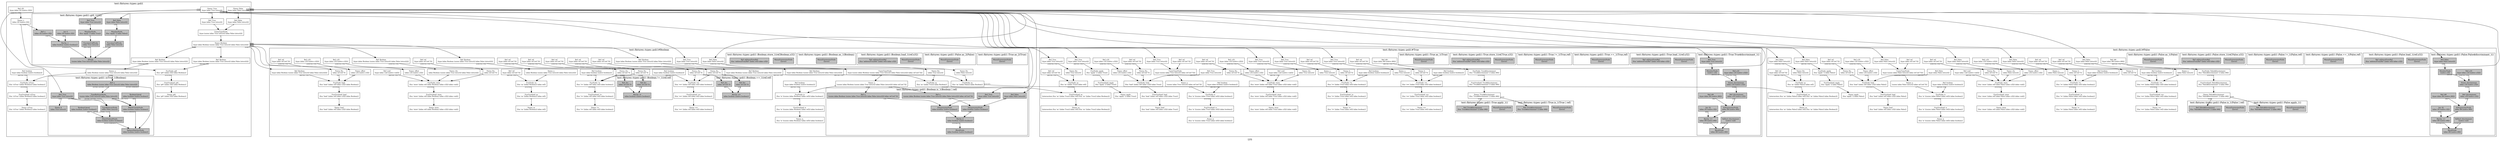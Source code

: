 digraph LYS {
  node [shape=box,fontsize=10];
  subgraph "cluster_test::fixtures::types::poli1" {
    1 [label="Name: True\n(type (alias True (struct)))", fillcolor=grey];
    2 [label="Name: False\n(type (alias False (struct)))", fillcolor=grey];
    3 [label="Name: Boolean\n(type (alias Boolean (union (alias True (struct)) (alias False (struct)))))", fillcolor=grey];
    4 [label="UnionTypeNode\n(type (union (alias True (struct)) (alias False (struct))))", fillcolor=grey];
    5 [label="Ref: True\n(type (alias True (struct)))", fillcolor=grey];
    6 [label="Ref: False\n(type (alias False (struct)))", fillcolor=grey];
    7 [label="FunOverload: gt0\n(fun 'gt0' ((alias i32)) (alias Boolean))", fillcolor=grey];
    8 [label="FunNode: gt0\n(fun 'gt0' ((alias i32)) (alias Boolean))", fillcolor=grey];
    9 [label="Name: x\n(alias i32 (native i32))", fillcolor=grey];
    10 [label="Ref: i32\n(type (alias i32 (native i32)))", fillcolor=grey];
    11 [label="Ref: Boolean\n(type (alias Boolean (union (alias True (struct)) (alias False (struct)))))", fillcolor=grey];
    12 [label="Name: gt0\n(fun 'gt0' ((alias i32)) (alias Boolean))", fillcolor=grey];
    13 [label="FunOverload: isTrue\n(fun 'isTrue' ((alias Boolean)) (alias boolean))", fillcolor=grey];
    14 [label="FunNode: isTrue\n(fun 'isTrue' ((alias Boolean)) (alias boolean))", fillcolor=grey];
    15 [label="Name: a\n(alias Boolean (union (alias True (struct)) (alias False (struct))))", fillcolor=grey];
    16 [label="Ref: Boolean\n(type (alias Boolean (union (alias True (struct)) (alias False (struct)))))", fillcolor=grey];
    17 [label="Ref: boolean\n(type (alias boolean (native boolean)))", fillcolor=grey];
    18 [label="Name: isTrue\n(fun 'isTrue' ((alias Boolean)) (alias boolean))", fillcolor=grey];
    subgraph "cluster_test::fixtures::types::poli1_0" { rankdir=TB;
      node [style=filled, fillcolor=grey];
      19 [label="IfNode\n(union (alias True (struct)) (alias False (struct)))", fillcolor=grey];
      20 [label="FunctionCallNode\n(alias True (struct))", fillcolor=grey];
      21 [label="MemberNode\n(fun 'apply' () (alias True))", fillcolor=grey];
      22 [label="Ref: True\n(type (alias True (struct)))", fillcolor=grey];
      23 [label="BinOp: >\n(alias boolean (native boolean))", fillcolor=grey];
      24 [label="Ref: x\n(alias i32 (native i32))", fillcolor=grey];
      25 [label="Int: 0\n(alias i32 (native i32))", fillcolor=grey];
      26 [label="FunctionCallNode\n(alias False (struct))", fillcolor=grey];
      27 [label="MemberNode\n(fun 'apply' () (alias False))", fillcolor=grey];
      28 [label="Ref: False\n(type (alias False (struct)))", fillcolor=grey];
      label="test::fixtures::types::poli1::gt0_1(i32)";
    }
    subgraph "cluster_test::fixtures::types::poli1_1" { rankdir=TB;
      node [style=filled, fillcolor=grey];
      29 [label="PatternMatcherNode\n(alias boolean (native boolean))", fillcolor=grey];
      30 [label="Ref: a\n(alias Boolean (union (alias True (struct)) (alias False (struct))))", fillcolor=grey];
      31 [label="MatchCaseIsNode\n(alias boolean (native boolean))", fillcolor=grey];
      32 [label="Ref: True\n(type (alias True (struct)))", fillcolor=grey];
      33 [label="BooleanLiteral\n(alias boolean (native boolean))", fillcolor=grey];
      34 [label="Name: $\n(alias True (struct))", fillcolor=grey];
      35 [label="TypeReducerNode\n(union (alias True (struct)) (alias False (struct)))", fillcolor=grey];
      36 [label="MatchDefaultNode\n(alias boolean (native boolean))", fillcolor=grey];
      37 [label="BooleanLiteral\n(alias boolean (native boolean))", fillcolor=grey];
      38 [label="TypeReducerNode\n(alias False (struct))", fillcolor=grey];
      label="test::fixtures::types::poli1::isTrue_1(Boolean)";
    }
    label="test::fixtures::types::poli1";
  }
  subgraph "cluster_test::fixtures::types::poli1#True" {
    39 [label="FunOverload: True$discriminant\n(fun 'True$discriminant' () (alias i64))", fillcolor=grey];
    40 [label="FunNode: True$discriminant\n(fun 'True$discriminant' () (alias i64))", fillcolor=grey];
    41 [label="Ref: i64\n(type (alias i64 (native i64)))", fillcolor=grey];
    42 [label="Name: True$discriminant\n(fun 'True$discriminant' () (alias i64))", fillcolor=grey];
    43 [label="FunOverload: apply\n(fun 'apply' () (alias True))", fillcolor=grey];
    44 [label="FunNode: apply\n(fun 'apply' () (alias True))", fillcolor=grey];
    45 [label="Ref: True\n(type (alias True (struct)))", fillcolor=grey];
    46 [label="Name: apply\n(fun 'apply' () (alias True))", fillcolor=grey];
    47 [label="FunOverload: is\n(fun 'is' ((union (alias True) (alias ref))) (alias boolean))", fillcolor=grey];
    48 [label="FunNode: is\n(fun 'is' ((union (alias True) (alias ref))) (alias boolean))", fillcolor=grey];
    49 [label="Name: a\n(union (alias True (struct)) (alias ref (ref ?)))", fillcolor=grey];
    50 [label="UnionTypeNode\n(type (union (alias True (struct)) (alias ref (ref ?))))", fillcolor=grey];
    51 [label="Ref: True\n(type (alias True (struct)))", fillcolor=grey];
    52 [label="Ref: ref\n(type (alias ref (ref ?)))", fillcolor=grey];
    53 [label="Ref: boolean\n(type (alias boolean (native boolean)))", fillcolor=grey];
    54 [label="Name: is\n(fun 'is' ((union (alias True) (alias ref))) (alias boolean))", fillcolor=grey];
    55 [label="FunOverload: ==\n(fun '==' ((alias True) (alias ref)) (alias boolean))", fillcolor=grey];
    56 [label="FunNode: ==\n(fun '==' ((alias True) (alias ref)) (alias boolean))", fillcolor=grey];
    57 [label="Name: a\n(alias True (struct))", fillcolor=grey];
    58 [label="Ref: True\n(type (alias True (struct)))", fillcolor=grey];
    59 [label="Name: b\n(alias ref (ref ?))", fillcolor=grey];
    60 [label="Ref: ref\n(type (alias ref (ref ?)))", fillcolor=grey];
    61 [label="Ref: boolean\n(type (alias boolean (native boolean)))", fillcolor=grey];
    62 [label="Name: ==\n(fun '==' ((alias True) (alias ref)) (alias boolean))", fillcolor=grey];
    63 [label="FunOverload: !=\n(fun '!=' ((alias True) (alias ref)) (alias boolean))", fillcolor=grey];
    64 [label="FunNode: !=\n(fun '!=' ((alias True) (alias ref)) (alias boolean))", fillcolor=grey];
    65 [label="Name: a\n(alias True (struct))", fillcolor=grey];
    66 [label="Ref: True\n(type (alias True (struct)))", fillcolor=grey];
    67 [label="Name: b\n(alias ref (ref ?))", fillcolor=grey];
    68 [label="Ref: ref\n(type (alias ref (ref ?)))", fillcolor=grey];
    69 [label="Ref: boolean\n(type (alias boolean (native boolean)))", fillcolor=grey];
    70 [label="Name: !=\n(fun '!=' ((alias True) (alias ref)) (alias boolean))", fillcolor=grey];
    71 [label="FunOverload: store\n(fun 'store' ((alias ref) (alias True) (alias u32)) (alias void))", fillcolor=grey];
    72 [label="FunNode: store\n(fun 'store' ((alias ref) (alias True) (alias u32)) (alias void))", fillcolor=grey];
    73 [label="Name: lhs\n(alias ref (ref ?))", fillcolor=grey];
    74 [label="Ref: ref\n(type (alias ref (ref ?)))", fillcolor=grey];
    75 [label="Name: rhs\n(alias True (struct))", fillcolor=grey];
    76 [label="Ref: True\n(type (alias True (struct)))", fillcolor=grey];
    77 [label="Name: offset\n(alias u32 (native u32))", fillcolor=grey];
    78 [label="Ref: u32\n(type (alias u32 (native u32)))", fillcolor=grey];
    79 [label="Ref: void\n(type (alias void (native void)))", fillcolor=grey];
    80 [label="Name: store\n(fun 'store' ((alias ref) (alias True) (alias u32)) (alias void))", fillcolor=grey];
    81 [label="FunOverload: load\n(fun 'load' ((alias ref) (alias u32)) (alias True))", fillcolor=grey];
    82 [label="FunNode: load\n(fun 'load' ((alias ref) (alias u32)) (alias True))", fillcolor=grey];
    83 [label="Name: lhs\n(alias ref (ref ?))", fillcolor=grey];
    84 [label="Ref: ref\n(type (alias ref (ref ?)))", fillcolor=grey];
    85 [label="Name: offset\n(alias u32 (native u32))", fillcolor=grey];
    86 [label="Ref: u32\n(type (alias u32 (native u32)))", fillcolor=grey];
    87 [label="Ref: True\n(type (alias True (struct)))", fillcolor=grey];
    88 [label="Name: load\n(fun 'load' ((alias ref) (alias u32)) (alias True))", fillcolor=grey];
    89 [label="FunOverload: as\n(intersection (fun 'as' ((alias True)) (alias ref)) (fun 'as' ((alias True)) (alias Boolean)))", fillcolor=grey];
    90 [label="FunNode: as\n(fun 'as' ((alias True)) (alias ref))", fillcolor=grey];
    91 [label="Name: lhs\n(alias True (struct))", fillcolor=grey];
    92 [label="Ref: True\n(type (alias True (struct)))", fillcolor=grey];
    93 [label="Ref: ref\n(type (alias ref (ref ?)))", fillcolor=grey];
    94 [label="Name: as\n(intersection (fun 'as' ((alias True)) (alias ref)) (fun 'as' ((alias True)) (alias Boolean)))", fillcolor=grey];
    subgraph "cluster_test::fixtures::types::poli1#True_0" { rankdir=TB;
      node [style=filled, fillcolor=grey];
      95 [label="BlockNode\n(alias i64 (native i64))", fillcolor=grey];
      96 [label="ValDecl: discriminant\n(native void)", fillcolor=grey];
      97 [label="Name: discriminant\n(alias u32 (native u32))", fillcolor=grey];
      98 [label="Ref: u32\n(type (alias u32 (native u32)))", fillcolor=grey];
      99 [label="MemberNode\n(native u32)", fillcolor=grey];
      100 [label="Ref: True\n(type (alias True (struct)))", fillcolor=grey];
      101 [label="BinOp: <<\n(alias i64 (native i64))", fillcolor=grey];
      102 [label="AsExpressionNode\n(alias i64 (native i64))", fillcolor=grey];
      103 [label="Ref: discriminant\n(alias u32 (native u32))", fillcolor=grey];
      104 [label="Ref: i64\n(type (alias i64 (native i64)))", fillcolor=grey];
      105 [label="Int: 32\n(alias i32 (native i32))", fillcolor=grey];
      label="test::fixtures::types::poli1::True.True$discriminant_1()";
    }
    subgraph "cluster_test::fixtures::types::poli1#True_1" { rankdir=TB;
      node [style=filled, fillcolor=grey];
      106 [label="WasmExpressionNode\n(never)", fillcolor=grey];
      107 [label="Ref: True$discriminant\n(fun 'True$discriminant' () (alias i64))", fillcolor=grey];
      label="test::fixtures::types::poli1::True.apply_1()";
    }
    subgraph "cluster_test::fixtures::types::poli1#True_2" { rankdir=TB;
      node [style=filled, fillcolor=grey];
      108 [label="WasmExpressionNode\n(never)", fillcolor=grey];
      109 [label="Ref: addressFromRef\n(fun 'addressFromRef' ((alias ref)) (alias u32))", fillcolor=grey];
      label="test::fixtures::types::poli1::True.load_1(ref,u32)";
    }
    subgraph "cluster_test::fixtures::types::poli1#True_3" { rankdir=TB;
      node [style=filled, fillcolor=grey];
      110 [label="WasmExpressionNode\n(never)", fillcolor=grey];
      label="test::fixtures::types::poli1::True.==_1(True,ref)";
    }
    subgraph "cluster_test::fixtures::types::poli1#True_4" { rankdir=TB;
      node [style=filled, fillcolor=grey];
      111 [label="WasmExpressionNode\n(never)", fillcolor=grey];
      label="test::fixtures::types::poli1::True.!=_1(True,ref)";
    }
    subgraph "cluster_test::fixtures::types::poli1#True_5" { rankdir=TB;
      node [style=filled, fillcolor=grey];
      112 [label="WasmExpressionNode\n(never)", fillcolor=grey];
      113 [label="Ref: addressFromRef\n(fun 'addressFromRef' ((alias ref)) (alias u32))", fillcolor=grey];
      label="test::fixtures::types::poli1::True.store_1(ref,True,u32)";
    }
    subgraph "cluster_test::fixtures::types::poli1#True_6" { rankdir=TB;
      node [style=filled, fillcolor=grey];
      114 [label="WasmExpressionNode\n(never)", fillcolor=grey];
      label="test::fixtures::types::poli1::True.as_1(True)";
    }
    subgraph "cluster_test::fixtures::types::poli1#True_7" { rankdir=TB;
      node [style=filled, fillcolor=grey];
      115 [label="WasmExpressionNode\n(never)", fillcolor=grey];
      116 [label="Ref: True$discriminant\n(fun 'True$discriminant' () (alias i64))", fillcolor=grey];
      label="test::fixtures::types::poli1::True.is_1(True | ref)";
    }
    label="test::fixtures::types::poli1#True";
  }
  subgraph "cluster_test::fixtures::types::poli1#Boolean" {
    117 [label="FunNode: as\n(fun 'as' ((alias True)) (alias Boolean))", fillcolor=grey];
    118 [label="Name: lhs\n(alias True (struct))", fillcolor=grey];
    119 [label="Ref: True\n(type (alias True (struct)))", fillcolor=grey];
    120 [label="Ref: Boolean\n(type (alias Boolean (union (alias True (struct)) (alias False (struct)))))", fillcolor=grey];
    121 [label="FunNode: as\n(fun 'as' ((alias False)) (alias Boolean))", fillcolor=grey];
    122 [label="Name: lhs\n(alias False (struct))", fillcolor=grey];
    123 [label="Ref: False\n(type (alias False (struct)))", fillcolor=grey];
    124 [label="Ref: Boolean\n(type (alias Boolean (union (alias True (struct)) (alias False (struct)))))", fillcolor=grey];
    125 [label="FunOverload: is\n(fun 'is' ((union (alias Boolean) (alias ref))) (alias boolean))", fillcolor=grey];
    126 [label="FunNode: is\n(fun 'is' ((union (alias Boolean) (alias ref))) (alias boolean))", fillcolor=grey];
    127 [label="Name: a\n(union (alias Boolean (union (alias True (struct)) (alias False (struct)))) (alias ref (ref ?)))", fillcolor=grey];
    128 [label="UnionTypeNode\n(type (union (alias Boolean (union (alias True (struct)) (alias False (struct)))) (alias ref (ref ?))))", fillcolor=grey];
    129 [label="Ref: Boolean\n(type (alias Boolean (union (alias True (struct)) (alias False (struct)))))", fillcolor=grey];
    130 [label="Ref: ref\n(type (alias ref (ref ?)))", fillcolor=grey];
    131 [label="Ref: boolean\n(type (alias boolean (native boolean)))", fillcolor=grey];
    132 [label="Name: is\n(fun 'is' ((union (alias Boolean) (alias ref))) (alias boolean))", fillcolor=grey];
    133 [label="FunOverload: as\n(fun 'as' ((alias Boolean)) (alias ref))", fillcolor=grey];
    134 [label="FunNode: as\n(fun 'as' ((alias Boolean)) (alias ref))", fillcolor=grey];
    135 [label="Name: a\n(alias Boolean (union (alias True (struct)) (alias False (struct))))", fillcolor=grey];
    136 [label="Ref: Boolean\n(type (alias Boolean (union (alias True (struct)) (alias False (struct)))))", fillcolor=grey];
    137 [label="Ref: ref\n(type (alias ref (ref ?)))", fillcolor=grey];
    138 [label="Name: as\n(fun 'as' ((alias Boolean)) (alias ref))", fillcolor=grey];
    139 [label="FunOverload: ==\n(fun '==' ((alias ref) (alias ref)) (alias boolean))", fillcolor=grey];
    140 [label="FunNode: ==\n(fun '==' ((alias ref) (alias ref)) (alias boolean))", fillcolor=grey];
    141 [label="Name: lhs\n(alias ref (ref ?))", fillcolor=grey];
    142 [label="Ref: ref\n(type (alias ref (ref ?)))", fillcolor=grey];
    143 [label="Name: rhs\n(alias ref (ref ?))", fillcolor=grey];
    144 [label="Ref: ref\n(type (alias ref (ref ?)))", fillcolor=grey];
    145 [label="Ref: boolean\n(type (alias boolean (native boolean)))", fillcolor=grey];
    146 [label="Name: ==\n(fun '==' ((alias ref) (alias ref)) (alias boolean))", fillcolor=grey];
    147 [label="FunOverload: !=\n(fun '!=' ((alias ref) (alias ref)) (alias boolean))", fillcolor=grey];
    148 [label="FunNode: !=\n(fun '!=' ((alias ref) (alias ref)) (alias boolean))", fillcolor=grey];
    149 [label="Name: lhs\n(alias ref (ref ?))", fillcolor=grey];
    150 [label="Ref: ref\n(type (alias ref (ref ?)))", fillcolor=grey];
    151 [label="Name: rhs\n(alias ref (ref ?))", fillcolor=grey];
    152 [label="Ref: ref\n(type (alias ref (ref ?)))", fillcolor=grey];
    153 [label="Ref: boolean\n(type (alias boolean (native boolean)))", fillcolor=grey];
    154 [label="Name: !=\n(fun '!=' ((alias ref) (alias ref)) (alias boolean))", fillcolor=grey];
    155 [label="FunOverload: store\n(fun 'store' ((alias ref) (alias Boolean) (alias u32)) (alias void))", fillcolor=grey];
    156 [label="FunNode: store\n(fun 'store' ((alias ref) (alias Boolean) (alias u32)) (alias void))", fillcolor=grey];
    157 [label="Name: lhs\n(alias ref (ref ?))", fillcolor=grey];
    158 [label="Ref: ref\n(type (alias ref (ref ?)))", fillcolor=grey];
    159 [label="Name: rhs\n(alias Boolean (union (alias True (struct)) (alias False (struct))))", fillcolor=grey];
    160 [label="Ref: Boolean\n(type (alias Boolean (union (alias True (struct)) (alias False (struct)))))", fillcolor=grey];
    161 [label="Name: offset\n(alias u32 (native u32))", fillcolor=grey];
    162 [label="Ref: u32\n(type (alias u32 (native u32)))", fillcolor=grey];
    163 [label="Ref: void\n(type (alias void (native void)))", fillcolor=grey];
    164 [label="Name: store\n(fun 'store' ((alias ref) (alias Boolean) (alias u32)) (alias void))", fillcolor=grey];
    165 [label="FunOverload: load\n(fun 'load' ((alias ref) (alias u32)) (alias Boolean))", fillcolor=grey];
    166 [label="FunNode: load\n(fun 'load' ((alias ref) (alias u32)) (alias Boolean))", fillcolor=grey];
    167 [label="Name: lhs\n(alias ref (ref ?))", fillcolor=grey];
    168 [label="Ref: ref\n(type (alias ref (ref ?)))", fillcolor=grey];
    169 [label="Name: offset\n(alias u32 (native u32))", fillcolor=grey];
    170 [label="Ref: u32\n(type (alias u32 (native u32)))", fillcolor=grey];
    171 [label="Ref: Boolean\n(type (alias Boolean (union (alias True (struct)) (alias False (struct)))))", fillcolor=grey];
    172 [label="Name: load\n(fun 'load' ((alias ref) (alias u32)) (alias Boolean))", fillcolor=grey];
    subgraph "cluster_test::fixtures::types::poli1#Boolean_0" { rankdir=TB;
      node [style=filled, fillcolor=grey];
      173 [label="BinOp: ==\n(alias boolean (native boolean))", fillcolor=grey];
      174 [label="Ref: lhs\n(alias ref (ref ?))", fillcolor=grey];
      175 [label="Ref: rhs\n(alias ref (ref ?))", fillcolor=grey];
      label="test::fixtures::types::poli1::Boolean.==_1(ref,ref)";
    }
    subgraph "cluster_test::fixtures::types::poli1#Boolean_1" { rankdir=TB;
      node [style=filled, fillcolor=grey];
      176 [label="BinOp: !=\n(alias boolean (native boolean))", fillcolor=grey];
      177 [label="Ref: lhs\n(alias ref (ref ?))", fillcolor=grey];
      178 [label="Ref: rhs\n(alias ref (ref ?))", fillcolor=grey];
      label="test::fixtures::types::poli1::Boolean.!=_1(ref,ref)";
    }
    subgraph "cluster_test::fixtures::types::poli1#Boolean_2" { rankdir=TB;
      node [style=filled, fillcolor=grey];
      179 [label="WasmExpressionNode\n(never)", fillcolor=grey];
      label="test::fixtures::types::poli1::True.as_2(True)";
    }
    subgraph "cluster_test::fixtures::types::poli1#Boolean_3" { rankdir=TB;
      node [style=filled, fillcolor=grey];
      180 [label="WasmExpressionNode\n(never)", fillcolor=grey];
      label="test::fixtures::types::poli1::False.as_2(False)";
    }
    subgraph "cluster_test::fixtures::types::poli1#Boolean_4" { rankdir=TB;
      node [style=filled, fillcolor=grey];
      181 [label="WasmExpressionNode\n(never)", fillcolor=grey];
      182 [label="Ref: addressFromRef\n(fun 'addressFromRef' ((alias ref)) (alias u32))", fillcolor=grey];
      label="test::fixtures::types::poli1::Boolean.load_1(ref,u32)";
    }
    subgraph "cluster_test::fixtures::types::poli1#Boolean_5" { rankdir=TB;
      node [style=filled, fillcolor=grey];
      183 [label="WasmExpressionNode\n(never)", fillcolor=grey];
      label="test::fixtures::types::poli1::Boolean.as_1(Boolean)";
    }
    subgraph "cluster_test::fixtures::types::poli1#Boolean_6" { rankdir=TB;
      node [style=filled, fillcolor=grey];
      184 [label="WasmExpressionNode\n(never)", fillcolor=grey];
      185 [label="Ref: addressFromRef\n(fun 'addressFromRef' ((alias ref)) (alias u32))", fillcolor=grey];
      label="test::fixtures::types::poli1::Boolean.store_1(ref,Boolean,u32)";
    }
    subgraph "cluster_test::fixtures::types::poli1#Boolean_7" { rankdir=TB;
      node [style=filled, fillcolor=grey];
      186 [label="BlockNode\n(alias boolean (native boolean))", fillcolor=grey];
      187 [label="BinOp: ||\n(alias boolean (native boolean))", fillcolor=grey];
      188 [label="IsExpressionNode\n(alias boolean (native boolean))", fillcolor=grey];
      189 [label="Ref: a\n(union (alias Boolean (union (alias True (struct)) (alias False (struct)))) (alias ref (ref ?)))", fillcolor=grey];
      190 [label="Ref: True\n(type (alias True (struct)))", fillcolor=grey];
      191 [label="IsExpressionNode\n(alias boolean (native boolean))", fillcolor=grey];
      192 [label="Ref: a\n(union (alias Boolean (union (alias True (struct)) (alias False (struct)))) (alias ref (ref ?)))", fillcolor=grey];
      193 [label="Ref: False\n(type (alias False (struct)))", fillcolor=grey];
      label="test::fixtures::types::poli1::Boolean.is_1(Boolean | ref)";
    }
    label="test::fixtures::types::poli1#Boolean";
  }
  subgraph "cluster_test::fixtures::types::poli1#False" {
    194 [label="FunOverload: False$discriminant\n(fun 'False$discriminant' () (alias i64))", fillcolor=grey];
    195 [label="FunNode: False$discriminant\n(fun 'False$discriminant' () (alias i64))", fillcolor=grey];
    196 [label="Ref: i64\n(type (alias i64 (native i64)))", fillcolor=grey];
    197 [label="Name: False$discriminant\n(fun 'False$discriminant' () (alias i64))", fillcolor=grey];
    198 [label="FunOverload: apply\n(fun 'apply' () (alias False))", fillcolor=grey];
    199 [label="FunNode: apply\n(fun 'apply' () (alias False))", fillcolor=grey];
    200 [label="Ref: False\n(type (alias False (struct)))", fillcolor=grey];
    201 [label="Name: apply\n(fun 'apply' () (alias False))", fillcolor=grey];
    202 [label="FunOverload: is\n(fun 'is' ((union (alias False) (alias ref))) (alias boolean))", fillcolor=grey];
    203 [label="FunNode: is\n(fun 'is' ((union (alias False) (alias ref))) (alias boolean))", fillcolor=grey];
    204 [label="Name: a\n(union (alias False (struct)) (alias ref (ref ?)))", fillcolor=grey];
    205 [label="UnionTypeNode\n(type (union (alias False (struct)) (alias ref (ref ?))))", fillcolor=grey];
    206 [label="Ref: False\n(type (alias False (struct)))", fillcolor=grey];
    207 [label="Ref: ref\n(type (alias ref (ref ?)))", fillcolor=grey];
    208 [label="Ref: boolean\n(type (alias boolean (native boolean)))", fillcolor=grey];
    209 [label="Name: is\n(fun 'is' ((union (alias False) (alias ref))) (alias boolean))", fillcolor=grey];
    210 [label="FunOverload: ==\n(fun '==' ((alias False) (alias ref)) (alias boolean))", fillcolor=grey];
    211 [label="FunNode: ==\n(fun '==' ((alias False) (alias ref)) (alias boolean))", fillcolor=grey];
    212 [label="Name: a\n(alias False (struct))", fillcolor=grey];
    213 [label="Ref: False\n(type (alias False (struct)))", fillcolor=grey];
    214 [label="Name: b\n(alias ref (ref ?))", fillcolor=grey];
    215 [label="Ref: ref\n(type (alias ref (ref ?)))", fillcolor=grey];
    216 [label="Ref: boolean\n(type (alias boolean (native boolean)))", fillcolor=grey];
    217 [label="Name: ==\n(fun '==' ((alias False) (alias ref)) (alias boolean))", fillcolor=grey];
    218 [label="FunOverload: !=\n(fun '!=' ((alias False) (alias ref)) (alias boolean))", fillcolor=grey];
    219 [label="FunNode: !=\n(fun '!=' ((alias False) (alias ref)) (alias boolean))", fillcolor=grey];
    220 [label="Name: a\n(alias False (struct))", fillcolor=grey];
    221 [label="Ref: False\n(type (alias False (struct)))", fillcolor=grey];
    222 [label="Name: b\n(alias ref (ref ?))", fillcolor=grey];
    223 [label="Ref: ref\n(type (alias ref (ref ?)))", fillcolor=grey];
    224 [label="Ref: boolean\n(type (alias boolean (native boolean)))", fillcolor=grey];
    225 [label="Name: !=\n(fun '!=' ((alias False) (alias ref)) (alias boolean))", fillcolor=grey];
    226 [label="FunOverload: store\n(fun 'store' ((alias ref) (alias False) (alias u32)) (alias void))", fillcolor=grey];
    227 [label="FunNode: store\n(fun 'store' ((alias ref) (alias False) (alias u32)) (alias void))", fillcolor=grey];
    228 [label="Name: lhs\n(alias ref (ref ?))", fillcolor=grey];
    229 [label="Ref: ref\n(type (alias ref (ref ?)))", fillcolor=grey];
    230 [label="Name: rhs\n(alias False (struct))", fillcolor=grey];
    231 [label="Ref: False\n(type (alias False (struct)))", fillcolor=grey];
    232 [label="Name: offset\n(alias u32 (native u32))", fillcolor=grey];
    233 [label="Ref: u32\n(type (alias u32 (native u32)))", fillcolor=grey];
    234 [label="Ref: void\n(type (alias void (native void)))", fillcolor=grey];
    235 [label="Name: store\n(fun 'store' ((alias ref) (alias False) (alias u32)) (alias void))", fillcolor=grey];
    236 [label="FunOverload: load\n(fun 'load' ((alias ref) (alias u32)) (alias False))", fillcolor=grey];
    237 [label="FunNode: load\n(fun 'load' ((alias ref) (alias u32)) (alias False))", fillcolor=grey];
    238 [label="Name: lhs\n(alias ref (ref ?))", fillcolor=grey];
    239 [label="Ref: ref\n(type (alias ref (ref ?)))", fillcolor=grey];
    240 [label="Name: offset\n(alias u32 (native u32))", fillcolor=grey];
    241 [label="Ref: u32\n(type (alias u32 (native u32)))", fillcolor=grey];
    242 [label="Ref: False\n(type (alias False (struct)))", fillcolor=grey];
    243 [label="Name: load\n(fun 'load' ((alias ref) (alias u32)) (alias False))", fillcolor=grey];
    244 [label="FunOverload: as\n(intersection (fun 'as' ((alias False)) (alias ref)) (fun 'as' ((alias False)) (alias Boolean)))", fillcolor=grey];
    245 [label="FunNode: as\n(fun 'as' ((alias False)) (alias ref))", fillcolor=grey];
    246 [label="Name: lhs\n(alias False (struct))", fillcolor=grey];
    247 [label="Ref: False\n(type (alias False (struct)))", fillcolor=grey];
    248 [label="Ref: ref\n(type (alias ref (ref ?)))", fillcolor=grey];
    249 [label="Name: as\n(intersection (fun 'as' ((alias False)) (alias ref)) (fun 'as' ((alias False)) (alias Boolean)))", fillcolor=grey];
    subgraph "cluster_test::fixtures::types::poli1#False_0" { rankdir=TB;
      node [style=filled, fillcolor=grey];
      250 [label="BlockNode\n(alias i64 (native i64))", fillcolor=grey];
      251 [label="ValDecl: discriminant\n(native void)", fillcolor=grey];
      252 [label="Name: discriminant\n(alias u32 (native u32))", fillcolor=grey];
      253 [label="Ref: u32\n(type (alias u32 (native u32)))", fillcolor=grey];
      254 [label="MemberNode\n(native u32)", fillcolor=grey];
      255 [label="Ref: False\n(type (alias False (struct)))", fillcolor=grey];
      256 [label="BinOp: <<\n(alias i64 (native i64))", fillcolor=grey];
      257 [label="AsExpressionNode\n(alias i64 (native i64))", fillcolor=grey];
      258 [label="Ref: discriminant\n(alias u32 (native u32))", fillcolor=grey];
      259 [label="Ref: i64\n(type (alias i64 (native i64)))", fillcolor=grey];
      260 [label="Int: 32\n(alias i32 (native i32))", fillcolor=grey];
      label="test::fixtures::types::poli1::False.False$discriminant_1()";
    }
    subgraph "cluster_test::fixtures::types::poli1#False_1" { rankdir=TB;
      node [style=filled, fillcolor=grey];
      261 [label="WasmExpressionNode\n(never)", fillcolor=grey];
      262 [label="Ref: False$discriminant\n(fun 'False$discriminant' () (alias i64))", fillcolor=grey];
      label="test::fixtures::types::poli1::False.apply_1()";
    }
    subgraph "cluster_test::fixtures::types::poli1#False_2" { rankdir=TB;
      node [style=filled, fillcolor=grey];
      263 [label="WasmExpressionNode\n(never)", fillcolor=grey];
      264 [label="Ref: addressFromRef\n(fun 'addressFromRef' ((alias ref)) (alias u32))", fillcolor=grey];
      label="test::fixtures::types::poli1::False.load_1(ref,u32)";
    }
    subgraph "cluster_test::fixtures::types::poli1#False_3" { rankdir=TB;
      node [style=filled, fillcolor=grey];
      265 [label="WasmExpressionNode\n(never)", fillcolor=grey];
      label="test::fixtures::types::poli1::False.==_1(False,ref)";
    }
    subgraph "cluster_test::fixtures::types::poli1#False_4" { rankdir=TB;
      node [style=filled, fillcolor=grey];
      266 [label="WasmExpressionNode\n(never)", fillcolor=grey];
      label="test::fixtures::types::poli1::False.!=_1(False,ref)";
    }
    subgraph "cluster_test::fixtures::types::poli1#False_5" { rankdir=TB;
      node [style=filled, fillcolor=grey];
      267 [label="WasmExpressionNode\n(never)", fillcolor=grey];
      268 [label="Ref: addressFromRef\n(fun 'addressFromRef' ((alias ref)) (alias u32))", fillcolor=grey];
      label="test::fixtures::types::poli1::False.store_1(ref,False,u32)";
    }
    subgraph "cluster_test::fixtures::types::poli1#False_6" { rankdir=TB;
      node [style=filled, fillcolor=grey];
      269 [label="WasmExpressionNode\n(never)", fillcolor=grey];
      label="test::fixtures::types::poli1::False.as_1(False)";
    }
    subgraph "cluster_test::fixtures::types::poli1#False_7" { rankdir=TB;
      node [style=filled, fillcolor=grey];
      270 [label="WasmExpressionNode\n(never)", fillcolor=grey];
      271 [label="Ref: False$discriminant\n(fun 'False$discriminant' () (alias i64))", fillcolor=grey];
      label="test::fixtures::types::poli1::False.is_1(False | ref)";
    }
    label="test::fixtures::types::poli1#False";
  }
  1 -> 45[taillabel="[NAME]" fontsize=7 fontname="times" color="black" ];
  1 -> 51[taillabel="[NAME]" fontsize=7 fontname="times" color="black" ];
  1 -> 58[taillabel="[NAME]" fontsize=7 fontname="times" color="black" ];
  1 -> 66[taillabel="[NAME]" fontsize=7 fontname="times" color="black" ];
  1 -> 76[taillabel="[NAME]" fontsize=7 fontname="times" color="black" ];
  1 -> 87[taillabel="[NAME]" fontsize=7 fontname="times" color="black" ];
  1 -> 92[taillabel="[NAME]" fontsize=7 fontname="times" color="black" ];
  1 -> 119[taillabel="[NAME]" fontsize=7 fontname="times" color="black" ];
  1 -> 5[taillabel="[NAME]" fontsize=7 fontname="times" color="black" ];
  1 -> 100[taillabel="[NAME]" fontsize=7 fontname="times" color="black" ];
  1 -> 22[taillabel="[NAME]" fontsize=7 fontname="times" color="black" ];
  1 -> 32[taillabel="[NAME]" fontsize=7 fontname="times" color="black" ];
  1 -> 190[taillabel="[NAME]" fontsize=7 fontname="times" color="black" ];
  39 -> 42[taillabel="[]" fontsize=7 fontname="times" color="black" ];
  40 -> 39[taillabel="[FUNCTION]" fontsize=7 fontname="times" color="black" ];
  41 -> 40[taillabel="[#RETURN_TYPE]" fontsize=7 fontname="times" color="black" ];
  42 -> 107[taillabel="[NAME]" fontsize=7 fontname="times" color="black" ];
  42 -> 116[taillabel="[NAME]" fontsize=7 fontname="times" color="black" ];
  43 -> 46[taillabel="[]" fontsize=7 fontname="times" color="black" ];
  44 -> 43[taillabel="[FUNCTION]" fontsize=7 fontname="times" color="black" ];
  45 -> 44[taillabel="[#RETURN_TYPE]" fontsize=7 fontname="times" color="black" ];
  47 -> 54[taillabel="[]" fontsize=7 fontname="times" color="black" ];
  48 -> 47[taillabel="[FUNCTION]" fontsize=7 fontname="times" color="black" ];
  49 -> 48[taillabel="[a]" fontsize=7 fontname="times" color="black" ];
  50 -> 49[taillabel="[EXPECTED_TYPE]" fontsize=7 fontname="times" color="black" ];
  51 -> 50[taillabel="[]" fontsize=7 fontname="times" color="black" ];
  52 -> 50[taillabel="[]" fontsize=7 fontname="times" color="black" ];
  53 -> 48[taillabel="[#RETURN_TYPE]" fontsize=7 fontname="times" color="black" ];
  55 -> 62[taillabel="[]" fontsize=7 fontname="times" color="black" ];
  56 -> 55[taillabel="[FUNCTION]" fontsize=7 fontname="times" color="black" ];
  57 -> 56[taillabel="[a]" fontsize=7 fontname="times" color="black" ];
  58 -> 57[taillabel="[EXPECTED_TYPE]" fontsize=7 fontname="times" color="black" ];
  59 -> 56[taillabel="[b]" fontsize=7 fontname="times" color="black" ];
  60 -> 59[taillabel="[EXPECTED_TYPE]" fontsize=7 fontname="times" color="black" ];
  61 -> 56[taillabel="[#RETURN_TYPE]" fontsize=7 fontname="times" color="black" ];
  63 -> 70[taillabel="[]" fontsize=7 fontname="times" color="black" ];
  64 -> 63[taillabel="[FUNCTION]" fontsize=7 fontname="times" color="black" ];
  65 -> 64[taillabel="[a]" fontsize=7 fontname="times" color="black" ];
  66 -> 65[taillabel="[EXPECTED_TYPE]" fontsize=7 fontname="times" color="black" ];
  67 -> 64[taillabel="[b]" fontsize=7 fontname="times" color="black" ];
  68 -> 67[taillabel="[EXPECTED_TYPE]" fontsize=7 fontname="times" color="black" ];
  69 -> 64[taillabel="[#RETURN_TYPE]" fontsize=7 fontname="times" color="black" ];
  71 -> 80[taillabel="[]" fontsize=7 fontname="times" color="black" ];
  72 -> 71[taillabel="[FUNCTION]" fontsize=7 fontname="times" color="black" ];
  73 -> 72[taillabel="[lhs]" fontsize=7 fontname="times" color="black" ];
  74 -> 73[taillabel="[EXPECTED_TYPE]" fontsize=7 fontname="times" color="black" ];
  75 -> 72[taillabel="[rhs]" fontsize=7 fontname="times" color="black" ];
  76 -> 75[taillabel="[EXPECTED_TYPE]" fontsize=7 fontname="times" color="black" ];
  77 -> 72[taillabel="[offset]" fontsize=7 fontname="times" color="black" ];
  78 -> 77[taillabel="[EXPECTED_TYPE]" fontsize=7 fontname="times" color="black" ];
  79 -> 72[taillabel="[#RETURN_TYPE]" fontsize=7 fontname="times" color="black" ];
  81 -> 88[taillabel="[]" fontsize=7 fontname="times" color="black" ];
  82 -> 81[taillabel="[FUNCTION]" fontsize=7 fontname="times" color="black" ];
  83 -> 82[taillabel="[lhs]" fontsize=7 fontname="times" color="black" ];
  84 -> 83[taillabel="[EXPECTED_TYPE]" fontsize=7 fontname="times" color="black" ];
  85 -> 82[taillabel="[offset]" fontsize=7 fontname="times" color="black" ];
  86 -> 85[taillabel="[EXPECTED_TYPE]" fontsize=7 fontname="times" color="black" ];
  87 -> 82[taillabel="[#RETURN_TYPE]" fontsize=7 fontname="times" color="black" ];
  89 -> 94[taillabel="[]" fontsize=7 fontname="times" color="black" ];
  90 -> 89[taillabel="[FUNCTION]" fontsize=7 fontname="times" color="black" ];
  91 -> 90[taillabel="[lhs]" fontsize=7 fontname="times" color="black" ];
  92 -> 91[taillabel="[EXPECTED_TYPE]" fontsize=7 fontname="times" color="black" ];
  93 -> 90[taillabel="[#RETURN_TYPE]" fontsize=7 fontname="times" color="black" ];
  117 -> 89[taillabel="[FUNCTION]" fontsize=7 fontname="times" color="black" ];
  118 -> 117[taillabel="[lhs]" fontsize=7 fontname="times" color="black" ];
  119 -> 118[taillabel="[EXPECTED_TYPE]" fontsize=7 fontname="times" color="black" ];
  120 -> 117[taillabel="[#RETURN_TYPE]" fontsize=7 fontname="times" color="black" ];
  2 -> 200[taillabel="[NAME]" fontsize=7 fontname="times" color="black" ];
  2 -> 206[taillabel="[NAME]" fontsize=7 fontname="times" color="black" ];
  2 -> 213[taillabel="[NAME]" fontsize=7 fontname="times" color="black" ];
  2 -> 221[taillabel="[NAME]" fontsize=7 fontname="times" color="black" ];
  2 -> 231[taillabel="[NAME]" fontsize=7 fontname="times" color="black" ];
  2 -> 242[taillabel="[NAME]" fontsize=7 fontname="times" color="black" ];
  2 -> 247[taillabel="[NAME]" fontsize=7 fontname="times" color="black" ];
  2 -> 123[taillabel="[NAME]" fontsize=7 fontname="times" color="black" ];
  2 -> 6[taillabel="[NAME]" fontsize=7 fontname="times" color="black" ];
  2 -> 255[taillabel="[NAME]" fontsize=7 fontname="times" color="black" ];
  2 -> 28[taillabel="[NAME]" fontsize=7 fontname="times" color="black" ];
  2 -> 193[taillabel="[NAME]" fontsize=7 fontname="times" color="black" ];
  194 -> 197[taillabel="[]" fontsize=7 fontname="times" color="black" ];
  195 -> 194[taillabel="[FUNCTION]" fontsize=7 fontname="times" color="black" ];
  196 -> 195[taillabel="[#RETURN_TYPE]" fontsize=7 fontname="times" color="black" ];
  197 -> 262[taillabel="[NAME]" fontsize=7 fontname="times" color="black" ];
  197 -> 271[taillabel="[NAME]" fontsize=7 fontname="times" color="black" ];
  198 -> 201[taillabel="[]" fontsize=7 fontname="times" color="black" ];
  199 -> 198[taillabel="[FUNCTION]" fontsize=7 fontname="times" color="black" ];
  200 -> 199[taillabel="[#RETURN_TYPE]" fontsize=7 fontname="times" color="black" ];
  202 -> 209[taillabel="[]" fontsize=7 fontname="times" color="black" ];
  203 -> 202[taillabel="[FUNCTION]" fontsize=7 fontname="times" color="black" ];
  204 -> 203[taillabel="[a]" fontsize=7 fontname="times" color="black" ];
  205 -> 204[taillabel="[EXPECTED_TYPE]" fontsize=7 fontname="times" color="black" ];
  206 -> 205[taillabel="[]" fontsize=7 fontname="times" color="black" ];
  207 -> 205[taillabel="[]" fontsize=7 fontname="times" color="black" ];
  208 -> 203[taillabel="[#RETURN_TYPE]" fontsize=7 fontname="times" color="black" ];
  210 -> 217[taillabel="[]" fontsize=7 fontname="times" color="black" ];
  211 -> 210[taillabel="[FUNCTION]" fontsize=7 fontname="times" color="black" ];
  212 -> 211[taillabel="[a]" fontsize=7 fontname="times" color="black" ];
  213 -> 212[taillabel="[EXPECTED_TYPE]" fontsize=7 fontname="times" color="black" ];
  214 -> 211[taillabel="[b]" fontsize=7 fontname="times" color="black" ];
  215 -> 214[taillabel="[EXPECTED_TYPE]" fontsize=7 fontname="times" color="black" ];
  216 -> 211[taillabel="[#RETURN_TYPE]" fontsize=7 fontname="times" color="black" ];
  218 -> 225[taillabel="[]" fontsize=7 fontname="times" color="black" ];
  219 -> 218[taillabel="[FUNCTION]" fontsize=7 fontname="times" color="black" ];
  220 -> 219[taillabel="[a]" fontsize=7 fontname="times" color="black" ];
  221 -> 220[taillabel="[EXPECTED_TYPE]" fontsize=7 fontname="times" color="black" ];
  222 -> 219[taillabel="[b]" fontsize=7 fontname="times" color="black" ];
  223 -> 222[taillabel="[EXPECTED_TYPE]" fontsize=7 fontname="times" color="black" ];
  224 -> 219[taillabel="[#RETURN_TYPE]" fontsize=7 fontname="times" color="black" ];
  226 -> 235[taillabel="[]" fontsize=7 fontname="times" color="black" ];
  227 -> 226[taillabel="[FUNCTION]" fontsize=7 fontname="times" color="black" ];
  228 -> 227[taillabel="[lhs]" fontsize=7 fontname="times" color="black" ];
  229 -> 228[taillabel="[EXPECTED_TYPE]" fontsize=7 fontname="times" color="black" ];
  230 -> 227[taillabel="[rhs]" fontsize=7 fontname="times" color="black" ];
  231 -> 230[taillabel="[EXPECTED_TYPE]" fontsize=7 fontname="times" color="black" ];
  232 -> 227[taillabel="[offset]" fontsize=7 fontname="times" color="black" ];
  233 -> 232[taillabel="[EXPECTED_TYPE]" fontsize=7 fontname="times" color="black" ];
  234 -> 227[taillabel="[#RETURN_TYPE]" fontsize=7 fontname="times" color="black" ];
  236 -> 243[taillabel="[]" fontsize=7 fontname="times" color="black" ];
  237 -> 236[taillabel="[FUNCTION]" fontsize=7 fontname="times" color="black" ];
  238 -> 237[taillabel="[lhs]" fontsize=7 fontname="times" color="black" ];
  239 -> 238[taillabel="[EXPECTED_TYPE]" fontsize=7 fontname="times" color="black" ];
  240 -> 237[taillabel="[offset]" fontsize=7 fontname="times" color="black" ];
  241 -> 240[taillabel="[EXPECTED_TYPE]" fontsize=7 fontname="times" color="black" ];
  242 -> 237[taillabel="[#RETURN_TYPE]" fontsize=7 fontname="times" color="black" ];
  244 -> 249[taillabel="[]" fontsize=7 fontname="times" color="black" ];
  245 -> 244[taillabel="[FUNCTION]" fontsize=7 fontname="times" color="black" ];
  246 -> 245[taillabel="[lhs]" fontsize=7 fontname="times" color="black" ];
  247 -> 246[taillabel="[EXPECTED_TYPE]" fontsize=7 fontname="times" color="black" ];
  248 -> 245[taillabel="[#RETURN_TYPE]" fontsize=7 fontname="times" color="black" ];
  121 -> 244[taillabel="[FUNCTION]" fontsize=7 fontname="times" color="black" ];
  122 -> 121[taillabel="[lhs]" fontsize=7 fontname="times" color="black" ];
  123 -> 122[taillabel="[EXPECTED_TYPE]" fontsize=7 fontname="times" color="black" ];
  124 -> 121[taillabel="[#RETURN_TYPE]" fontsize=7 fontname="times" color="black" ];
  3 -> 120[taillabel="[NAME]" fontsize=7 fontname="times" color="black" ];
  3 -> 124[taillabel="[NAME]" fontsize=7 fontname="times" color="black" ];
  3 -> 129[taillabel="[NAME]" fontsize=7 fontname="times" color="black" ];
  3 -> 136[taillabel="[NAME]" fontsize=7 fontname="times" color="black" ];
  3 -> 160[taillabel="[NAME]" fontsize=7 fontname="times" color="black" ];
  3 -> 171[taillabel="[NAME]" fontsize=7 fontname="times" color="black" ];
  3 -> 11[taillabel="[NAME]" fontsize=7 fontname="times" color="black" ];
  3 -> 16[taillabel="[NAME]" fontsize=7 fontname="times" color="black" ];
  4 -> 3[taillabel="[]" fontsize=7 fontname="times" color="black" ];
  5 -> 4[taillabel="[]" fontsize=7 fontname="times" color="black" ];
  6 -> 4[taillabel="[]" fontsize=7 fontname="times" color="black" ];
  125 -> 132[taillabel="[]" fontsize=7 fontname="times" color="black" ];
  126 -> 125[taillabel="[FUNCTION]" fontsize=7 fontname="times" color="black" ];
  127 -> 126[taillabel="[a]" fontsize=7 fontname="times" color="black" ];
  127 -> 189[taillabel="[NAME]" fontsize=7 fontname="times" color="black" ];
  127 -> 192[taillabel="[NAME]" fontsize=7 fontname="times" color="black" ];
  128 -> 127[taillabel="[EXPECTED_TYPE]" fontsize=7 fontname="times" color="black" ];
  129 -> 128[taillabel="[]" fontsize=7 fontname="times" color="black" ];
  130 -> 128[taillabel="[]" fontsize=7 fontname="times" color="black" ];
  131 -> 126[taillabel="[#RETURN_TYPE]" fontsize=7 fontname="times" color="black" ];
  133 -> 138[taillabel="[]" fontsize=7 fontname="times" color="black" ];
  134 -> 133[taillabel="[FUNCTION]" fontsize=7 fontname="times" color="black" ];
  135 -> 134[taillabel="[a]" fontsize=7 fontname="times" color="black" ];
  136 -> 135[taillabel="[EXPECTED_TYPE]" fontsize=7 fontname="times" color="black" ];
  137 -> 134[taillabel="[#RETURN_TYPE]" fontsize=7 fontname="times" color="black" ];
  139 -> 146[taillabel="[]" fontsize=7 fontname="times" color="black" ];
  140 -> 139[taillabel="[FUNCTION]" fontsize=7 fontname="times" color="black" ];
  141 -> 140[taillabel="[lhs]" fontsize=7 fontname="times" color="black" ];
  141 -> 174[taillabel="[NAME]" fontsize=7 fontname="times" color="black" ];
  142 -> 141[taillabel="[EXPECTED_TYPE]" fontsize=7 fontname="times" color="black" ];
  143 -> 140[taillabel="[rhs]" fontsize=7 fontname="times" color="black" ];
  143 -> 175[taillabel="[NAME]" fontsize=7 fontname="times" color="black" ];
  144 -> 143[taillabel="[EXPECTED_TYPE]" fontsize=7 fontname="times" color="black" ];
  145 -> 140[taillabel="[#RETURN_TYPE]" fontsize=7 fontname="times" color="black" ];
  147 -> 154[taillabel="[]" fontsize=7 fontname="times" color="black" ];
  148 -> 147[taillabel="[FUNCTION]" fontsize=7 fontname="times" color="black" ];
  149 -> 148[taillabel="[lhs]" fontsize=7 fontname="times" color="black" ];
  149 -> 177[taillabel="[NAME]" fontsize=7 fontname="times" color="black" ];
  150 -> 149[taillabel="[EXPECTED_TYPE]" fontsize=7 fontname="times" color="black" ];
  151 -> 148[taillabel="[rhs]" fontsize=7 fontname="times" color="black" ];
  151 -> 178[taillabel="[NAME]" fontsize=7 fontname="times" color="black" ];
  152 -> 151[taillabel="[EXPECTED_TYPE]" fontsize=7 fontname="times" color="black" ];
  153 -> 148[taillabel="[#RETURN_TYPE]" fontsize=7 fontname="times" color="black" ];
  155 -> 164[taillabel="[]" fontsize=7 fontname="times" color="black" ];
  156 -> 155[taillabel="[FUNCTION]" fontsize=7 fontname="times" color="black" ];
  157 -> 156[taillabel="[lhs]" fontsize=7 fontname="times" color="black" ];
  158 -> 157[taillabel="[EXPECTED_TYPE]" fontsize=7 fontname="times" color="black" ];
  159 -> 156[taillabel="[rhs]" fontsize=7 fontname="times" color="black" ];
  160 -> 159[taillabel="[EXPECTED_TYPE]" fontsize=7 fontname="times" color="black" ];
  161 -> 156[taillabel="[offset]" fontsize=7 fontname="times" color="black" ];
  162 -> 161[taillabel="[EXPECTED_TYPE]" fontsize=7 fontname="times" color="black" ];
  163 -> 156[taillabel="[#RETURN_TYPE]" fontsize=7 fontname="times" color="black" ];
  165 -> 172[taillabel="[]" fontsize=7 fontname="times" color="black" ];
  166 -> 165[taillabel="[FUNCTION]" fontsize=7 fontname="times" color="black" ];
  167 -> 166[taillabel="[lhs]" fontsize=7 fontname="times" color="black" ];
  168 -> 167[taillabel="[EXPECTED_TYPE]" fontsize=7 fontname="times" color="black" ];
  169 -> 166[taillabel="[offset]" fontsize=7 fontname="times" color="black" ];
  170 -> 169[taillabel="[EXPECTED_TYPE]" fontsize=7 fontname="times" color="black" ];
  171 -> 166[taillabel="[#RETURN_TYPE]" fontsize=7 fontname="times" color="black" ];
  7 -> 12[taillabel="[]" fontsize=7 fontname="times" color="black" ];
  8 -> 7[taillabel="[FUNCTION]" fontsize=7 fontname="times" color="black" ];
  9 -> 8[taillabel="[x]" fontsize=7 fontname="times" color="black" ];
  9 -> 24[taillabel="[NAME]" fontsize=7 fontname="times" color="black" ];
  10 -> 9[taillabel="[EXPECTED_TYPE]" fontsize=7 fontname="times" color="black" ];
  11 -> 8[taillabel="[#RETURN_TYPE]" fontsize=7 fontname="times" color="black" ];
  13 -> 18[taillabel="[]" fontsize=7 fontname="times" color="black" ];
  14 -> 13[taillabel="[FUNCTION]" fontsize=7 fontname="times" color="black" ];
  15 -> 14[taillabel="[a]" fontsize=7 fontname="times" color="black" ];
  15 -> 30[taillabel="[NAME]" fontsize=7 fontname="times" color="black" ];
  16 -> 15[taillabel="[EXPECTED_TYPE]" fontsize=7 fontname="times" color="black" ];
  17 -> 14[taillabel="[#RETURN_TYPE]" fontsize=7 fontname="times" color="black" ];
  96 -> 95[taillabel="[STATEMENTS]" fontsize=7 fontname="times" color="black" ];
  97 -> 103[taillabel="[NAME]" fontsize=7 fontname="times" color="black" ];
  98 -> 97[taillabel="[EXPECTED_TYPE]" fontsize=7 fontname="times" color="black" ];
  99 -> 97[taillabel="[DEFAULT_VALUE]" fontsize=7 fontname="times" color="black" ];
  100 -> 99[taillabel="[LHS]" fontsize=7 fontname="times" color="black" ];
  101 -> 95[taillabel="[STATEMENTS]" fontsize=7 fontname="times" color="black" ];
  102 -> 101[taillabel="[LHS]" fontsize=7 fontname="times" color="black" ];
  103 -> 102[taillabel="[LHS]" fontsize=7 fontname="times" color="black" ];
  104 -> 102[taillabel="[RHS]" fontsize=7 fontname="times" color="black" ];
  105 -> 101[taillabel="[RHS]" fontsize=7 fontname="times" color="black" ];
  251 -> 250[taillabel="[STATEMENTS]" fontsize=7 fontname="times" color="black" ];
  252 -> 258[taillabel="[NAME]" fontsize=7 fontname="times" color="black" ];
  253 -> 252[taillabel="[EXPECTED_TYPE]" fontsize=7 fontname="times" color="black" ];
  254 -> 252[taillabel="[DEFAULT_VALUE]" fontsize=7 fontname="times" color="black" ];
  255 -> 254[taillabel="[LHS]" fontsize=7 fontname="times" color="black" ];
  256 -> 250[taillabel="[STATEMENTS]" fontsize=7 fontname="times" color="black" ];
  257 -> 256[taillabel="[LHS]" fontsize=7 fontname="times" color="black" ];
  258 -> 257[taillabel="[LHS]" fontsize=7 fontname="times" color="black" ];
  259 -> 257[taillabel="[RHS]" fontsize=7 fontname="times" color="black" ];
  260 -> 256[taillabel="[RHS]" fontsize=7 fontname="times" color="black" ];
  174 -> 173[taillabel="[LHS]" fontsize=7 fontname="times" color="black" ];
  175 -> 173[taillabel="[RHS]" fontsize=7 fontname="times" color="black" ];
  177 -> 176[taillabel="[LHS]" fontsize=7 fontname="times" color="black" ];
  178 -> 176[taillabel="[RHS]" fontsize=7 fontname="times" color="black" ];
  20 -> 19[taillabel="[TRUE_PART]" fontsize=7 fontname="times" color="black" ];
  21 -> 20[taillabel="[]" fontsize=7 fontname="times" color="black" ];
  22 -> 21[taillabel="[LHS]" fontsize=7 fontname="times" color="black" ];
  23 -> 19[taillabel="[CONDITION]" fontsize=7 fontname="times" color="black" ];
  24 -> 23[taillabel="[LHS]" fontsize=7 fontname="times" color="black" ];
  25 -> 23[taillabel="[RHS]" fontsize=7 fontname="times" color="black" ];
  26 -> 19[taillabel="[FALSE_PART]" fontsize=7 fontname="times" color="black" ];
  27 -> 26[taillabel="[]" fontsize=7 fontname="times" color="black" ];
  28 -> 27[taillabel="[LHS]" fontsize=7 fontname="times" color="black" ];
  30 -> 29[taillabel="[PATTERN_EXPRESSION]" fontsize=7 fontname="times" color="black" ];
  30 -> 35[taillabel="[PATTERN_MATCHING_VALUE]" fontsize=7 fontname="times" color="black" ];
  31 -> 29[taillabel="[MATCH_EXPRESSION]" fontsize=7 fontname="times" color="black" ];
  32 -> 31[taillabel="[LHS]" fontsize=7 fontname="times" color="black" ];
  32 -> 34[taillabel="[LHS]" fontsize=7 fontname="times" color="black" ];
  32 -> 38[taillabel="[REMOVED_TYPE]" fontsize=7 fontname="times" color="black" ];
  33 -> 31[taillabel="[RHS]" fontsize=7 fontname="times" color="black" ];
  35 -> 31[taillabel="[PATTERN_MATCHING_VALUE]" fontsize=7 fontname="times" color="black" ];
  35 -> 38[taillabel="[PATTERN_MATCHING_VALUE]" fontsize=7 fontname="times" color="black" ];
  36 -> 29[taillabel="[MATCH_EXPRESSION]" fontsize=7 fontname="times" color="black" ];
  37 -> 36[taillabel="[RHS]" fontsize=7 fontname="times" color="black" ];
  38 -> 36[taillabel="[PATTERN_MATCHING_VALUE]" fontsize=7 fontname="times" color="black" ];
  187 -> 186[taillabel="[STATEMENTS]" fontsize=7 fontname="times" color="black" ];
  188 -> 187[taillabel="[LHS]" fontsize=7 fontname="times" color="black" ];
  189 -> 188[taillabel="[LHS]" fontsize=7 fontname="times" color="black" ];
  190 -> 188[taillabel="[RHS]" fontsize=7 fontname="times" color="black" ];
  191 -> 187[taillabel="[RHS]" fontsize=7 fontname="times" color="black" ];
  192 -> 191[taillabel="[LHS]" fontsize=7 fontname="times" color="black" ];
  193 -> 191[taillabel="[RHS]" fontsize=7 fontname="times" color="black" ];
  label="LYS";
}
